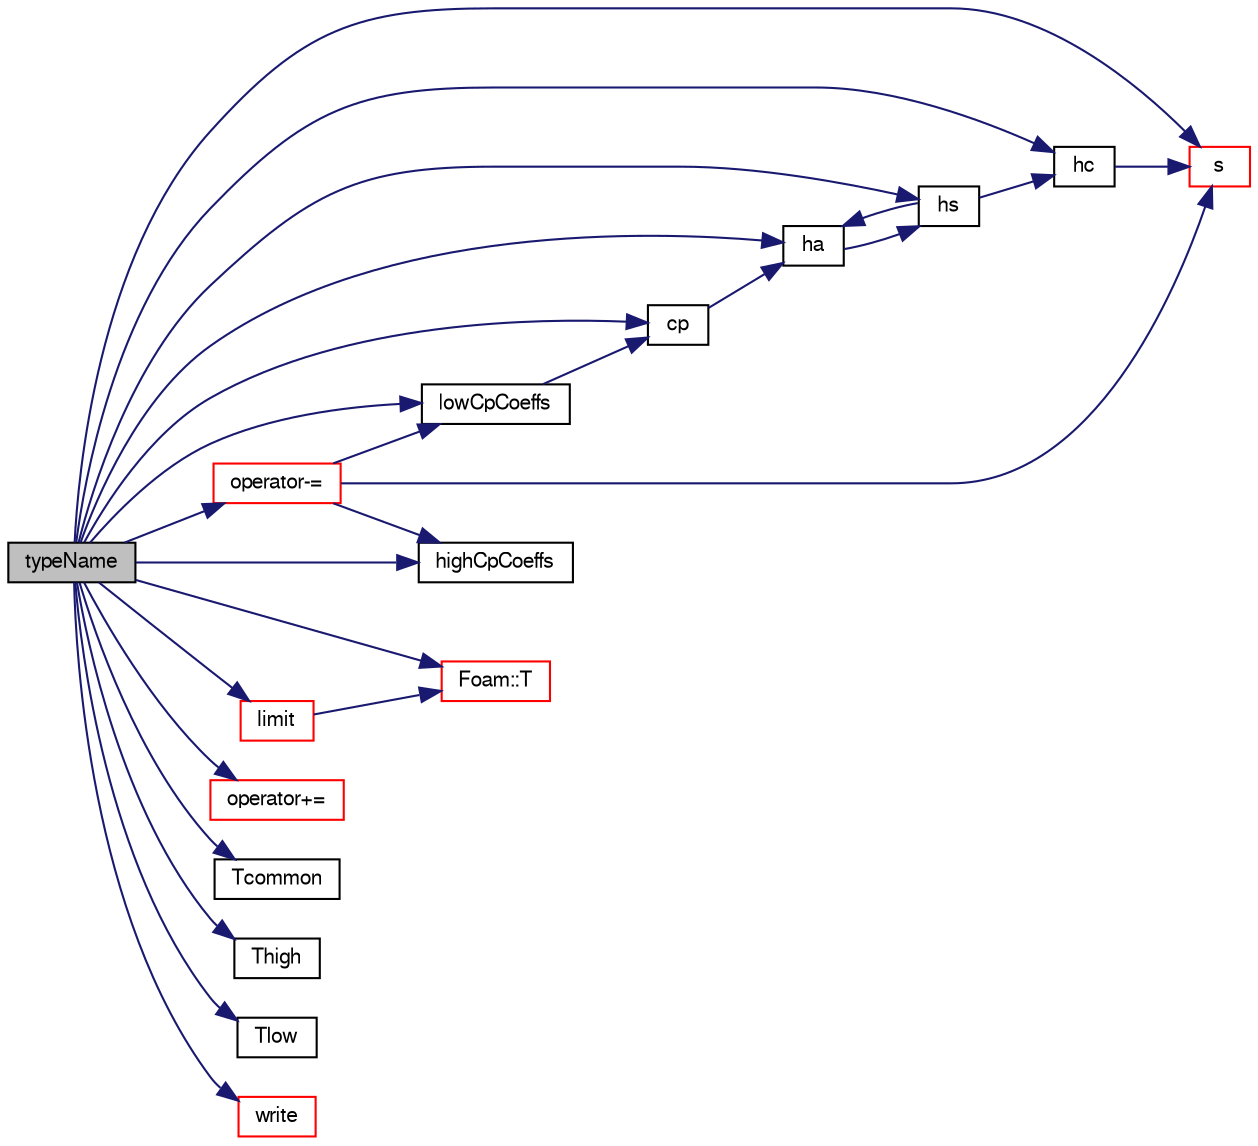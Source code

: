 digraph "typeName"
{
  bgcolor="transparent";
  edge [fontname="FreeSans",fontsize="10",labelfontname="FreeSans",labelfontsize="10"];
  node [fontname="FreeSans",fontsize="10",shape=record];
  rankdir="LR";
  Node67 [label="typeName",height=0.2,width=0.4,color="black", fillcolor="grey75", style="filled", fontcolor="black"];
  Node67 -> Node68 [color="midnightblue",fontsize="10",style="solid",fontname="FreeSans"];
  Node68 [label="cp",height=0.2,width=0.4,color="black",URL="$a30378.html#a68cc4116ee1e7f03181ae4ec51672064",tooltip="Heat capacity at constant pressure [J/(kmol K)]. "];
  Node68 -> Node69 [color="midnightblue",fontsize="10",style="solid",fontname="FreeSans"];
  Node69 [label="ha",height=0.2,width=0.4,color="black",URL="$a30378.html#a94fe7b61e38a21bcb5f8787a013210bf",tooltip="Absolute Enthalpy [J/kmol]. "];
  Node69 -> Node70 [color="midnightblue",fontsize="10",style="solid",fontname="FreeSans"];
  Node70 [label="hs",height=0.2,width=0.4,color="black",URL="$a30378.html#af7e93c786c1bd6230616e0c98e58a977",tooltip="Sensible enthalpy [J/kmol]. "];
  Node70 -> Node69 [color="midnightblue",fontsize="10",style="solid",fontname="FreeSans"];
  Node70 -> Node71 [color="midnightblue",fontsize="10",style="solid",fontname="FreeSans"];
  Node71 [label="hc",height=0.2,width=0.4,color="black",URL="$a30378.html#a48b5aa9f120c527f409a7321c6d1a4e3",tooltip="Chemical enthalpy [J/kmol]. "];
  Node71 -> Node72 [color="midnightblue",fontsize="10",style="solid",fontname="FreeSans"];
  Node72 [label="s",height=0.2,width=0.4,color="red",URL="$a30378.html#a44ae09d155460df28a7f53fa22450c69",tooltip="Entropy [J/(kmol K)]. "];
  Node67 -> Node69 [color="midnightblue",fontsize="10",style="solid",fontname="FreeSans"];
  Node67 -> Node71 [color="midnightblue",fontsize="10",style="solid",fontname="FreeSans"];
  Node67 -> Node74 [color="midnightblue",fontsize="10",style="solid",fontname="FreeSans"];
  Node74 [label="highCpCoeffs",height=0.2,width=0.4,color="black",URL="$a30378.html#a913cbc54bd05ff249a0aa0e01b2b10ff",tooltip="Return const access to the high temperature poly coefficients. "];
  Node67 -> Node70 [color="midnightblue",fontsize="10",style="solid",fontname="FreeSans"];
  Node67 -> Node75 [color="midnightblue",fontsize="10",style="solid",fontname="FreeSans"];
  Node75 [label="limit",height=0.2,width=0.4,color="red",URL="$a30378.html#a1db1b345559ac8b85bba6c587dcc1264",tooltip="Limit the temperature to be in the range Tlow_ to Thigh_. "];
  Node75 -> Node80 [color="midnightblue",fontsize="10",style="solid",fontname="FreeSans"];
  Node80 [label="Foam::T",height=0.2,width=0.4,color="red",URL="$a21124.html#ae57fda0abb14bb0944947c463c6e09d4"];
  Node67 -> Node85 [color="midnightblue",fontsize="10",style="solid",fontname="FreeSans"];
  Node85 [label="lowCpCoeffs",height=0.2,width=0.4,color="black",URL="$a30378.html#ada11db8461ee2f05edcb74a1de83cf68",tooltip="Return const access to the low temperature poly coefficients. "];
  Node85 -> Node68 [color="midnightblue",fontsize="10",style="solid",fontname="FreeSans"];
  Node67 -> Node86 [color="midnightblue",fontsize="10",style="solid",fontname="FreeSans"];
  Node86 [label="operator+=",height=0.2,width=0.4,color="red",URL="$a30378.html#af0306f4b29cac7ce5c566452f2650d52"];
  Node67 -> Node137 [color="midnightblue",fontsize="10",style="solid",fontname="FreeSans"];
  Node137 [label="operator-=",height=0.2,width=0.4,color="red",URL="$a30378.html#a106463e36ba9193a64f372d6aa64b5ca"];
  Node137 -> Node74 [color="midnightblue",fontsize="10",style="solid",fontname="FreeSans"];
  Node137 -> Node85 [color="midnightblue",fontsize="10",style="solid",fontname="FreeSans"];
  Node137 -> Node72 [color="midnightblue",fontsize="10",style="solid",fontname="FreeSans"];
  Node67 -> Node72 [color="midnightblue",fontsize="10",style="solid",fontname="FreeSans"];
  Node67 -> Node80 [color="midnightblue",fontsize="10",style="solid",fontname="FreeSans"];
  Node67 -> Node138 [color="midnightblue",fontsize="10",style="solid",fontname="FreeSans"];
  Node138 [label="Tcommon",height=0.2,width=0.4,color="black",URL="$a30378.html#a772de6a15d37845b776abfbc02131c4f",tooltip="Return const access to the common temperature. "];
  Node67 -> Node139 [color="midnightblue",fontsize="10",style="solid",fontname="FreeSans"];
  Node139 [label="Thigh",height=0.2,width=0.4,color="black",URL="$a30378.html#a8d600621efe406cc0acb868267a9a8a4",tooltip="Return const access to the high temperature limit. "];
  Node67 -> Node140 [color="midnightblue",fontsize="10",style="solid",fontname="FreeSans"];
  Node140 [label="Tlow",height=0.2,width=0.4,color="black",URL="$a30378.html#a56bba5452c4a7049728700d85e138921",tooltip="Return const access to the low temperature limit. "];
  Node67 -> Node141 [color="midnightblue",fontsize="10",style="solid",fontname="FreeSans"];
  Node141 [label="write",height=0.2,width=0.4,color="red",URL="$a30378.html#a78cec3e4ecac4a89a3ad8d38f2ad21f5",tooltip="Write to Ostream. "];
}
